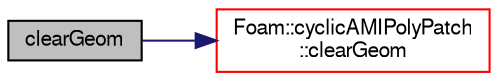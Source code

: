 digraph "clearGeom"
{
  bgcolor="transparent";
  edge [fontname="FreeSans",fontsize="10",labelfontname="FreeSans",labelfontsize="10"];
  node [fontname="FreeSans",fontsize="10",shape=record];
  rankdir="LR";
  Node424 [label="clearGeom",height=0.2,width=0.4,color="black", fillcolor="grey75", style="filled", fontcolor="black"];
  Node424 -> Node425 [color="midnightblue",fontsize="10",style="solid",fontname="FreeSans"];
  Node425 [label="Foam::cyclicAMIPolyPatch\l::clearGeom",height=0.2,width=0.4,color="red",URL="$a24946.html#a499a7f858dc495c47b618e168fec6372",tooltip="Clear geometry. "];
}
